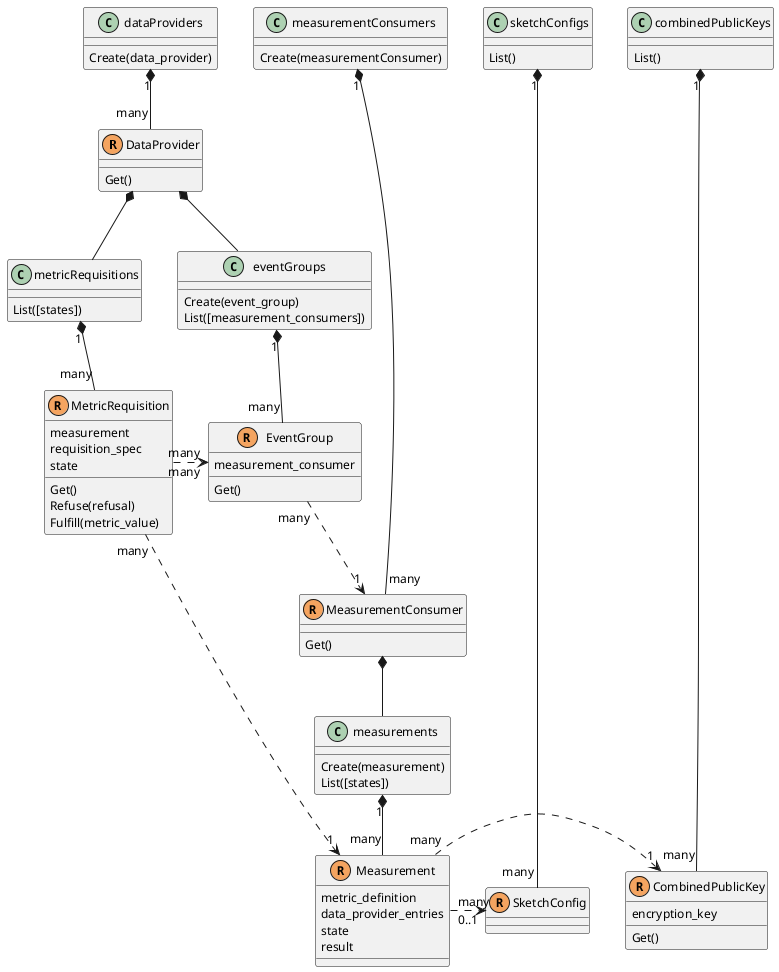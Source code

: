 @startuml

!unquoted procedure resource($type)
  class $type << (R, SandyBrown) >>
!endprocedure
!unquoted procedure collection($name, $type)
  $name "1" *-- "many" $type
  object $name
!endprocedure

skinparam default {
  fontName "Roboto Mono"
  fontSize 12
}

resource(DataProvider) {
  Get()
}
resource(MeasurementConsumer) {
  Get()
}
resource(SketchConfig) {
}
resource(CombinedPublicKey) {
  encryption_key
  Get()
}
resource(Measurement) {
  metric_definition
  data_provider_entries
  state
  result
}

together {
  collection(measurementConsumers, MeasurementConsumer) {
    Create(measurementConsumer)
  }
  collection(dataProviders, DataProvider) {
    Create(data_provider)
  }
  collection(sketchConfigs, SketchConfig) {
    List()
  }
  collection(combinedPublicKeys, CombinedPublicKey) {
    List()
  }
}

collection(metricRequisitions, MetricRequisition) {
  List([states])
}
collection(eventGroups, EventGroup) {
  Create(event_group)
  List([measurement_consumers])
}
collection(measurements, Measurement) {
  Create(measurement)
  List([states])
}

resource(MetricRequisition) {
  measurement
  requisition_spec
  state
  Get()
  Refuse(refusal)
  Fulfill(metric_value)
}
resource(EventGroup) {
  measurement_consumer
  Get()
}

DataProvider *-- eventGroups
DataProvider *-- metricRequisitions
EventGroup "many" ..> "1" MeasurementConsumer

MetricRequisition "many" .> "many" EventGroup
MetricRequisition "many" .> "1" Measurement

MeasurementConsumer *-- measurements
Measurement "many" .> "1" CombinedPublicKey
Measurement "many" .> "0..1" SketchConfig

@enduml